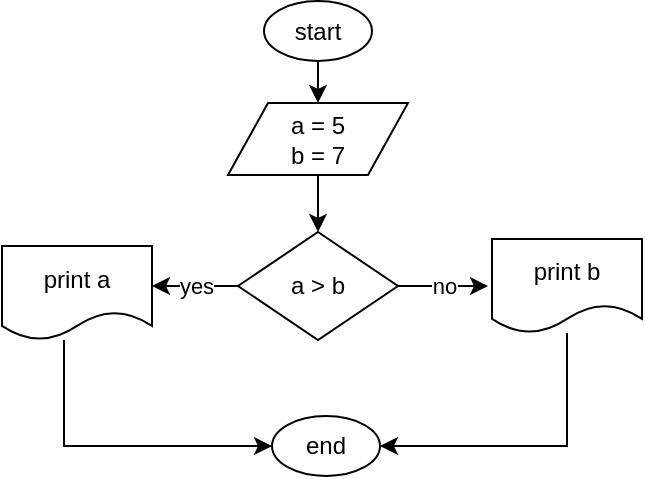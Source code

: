 <mxfile>
    <diagram id="qUZiwYRadi2rDPf4DpiT" name="Page-1">
        <mxGraphModel dx="771" dy="714" grid="0" gridSize="10" guides="1" tooltips="1" connect="1" arrows="1" fold="1" page="0" pageScale="1" pageWidth="827" pageHeight="1169" math="0" shadow="0">
            <root>
                <mxCell id="0"/>
                <mxCell id="1" parent="0"/>
                <mxCell id="4" value="" style="edgeStyle=none;html=1;entryX=0.5;entryY=0;entryDx=0;entryDy=0;" parent="1" source="2" target="5" edge="1">
                    <mxGeometry relative="1" as="geometry">
                        <mxPoint x="348" y="55.5" as="targetPoint"/>
                    </mxGeometry>
                </mxCell>
                <mxCell id="2" value="start" style="ellipse;whiteSpace=wrap;html=1;" parent="1" vertex="1">
                    <mxGeometry x="321" y="-11.5" width="54" height="30" as="geometry"/>
                </mxCell>
                <mxCell id="15" style="edgeStyle=none;html=1;entryX=0.5;entryY=0;entryDx=0;entryDy=0;" parent="1" source="5" target="9" edge="1">
                    <mxGeometry relative="1" as="geometry"/>
                </mxCell>
                <mxCell id="5" value="a = 5&lt;br&gt;b = 7" style="shape=parallelogram;perimeter=parallelogramPerimeter;whiteSpace=wrap;html=1;fixedSize=1;" parent="1" vertex="1">
                    <mxGeometry x="303" y="39.5" width="90" height="36" as="geometry"/>
                </mxCell>
                <mxCell id="12" value="yes" style="edgeStyle=none;html=1;" parent="1" source="9" edge="1">
                    <mxGeometry relative="1" as="geometry">
                        <mxPoint x="265" y="131" as="targetPoint"/>
                        <Array as="points">
                            <mxPoint x="297" y="131"/>
                        </Array>
                    </mxGeometry>
                </mxCell>
                <mxCell id="14" value="no" style="edgeStyle=none;html=1;entryX=0;entryY=0.5;entryDx=0;entryDy=0;" parent="1" source="9" edge="1">
                    <mxGeometry relative="1" as="geometry">
                        <mxPoint x="433" y="131" as="targetPoint"/>
                    </mxGeometry>
                </mxCell>
                <mxCell id="9" value="a &amp;gt; b" style="rhombus;whiteSpace=wrap;html=1;" parent="1" vertex="1">
                    <mxGeometry x="308" y="104" width="80" height="54" as="geometry"/>
                </mxCell>
                <mxCell id="19" style="edgeStyle=orthogonalEdgeStyle;html=1;entryX=0;entryY=0.5;entryDx=0;entryDy=0;rounded=0;" parent="1" source="16" target="18" edge="1">
                    <mxGeometry relative="1" as="geometry">
                        <Array as="points">
                            <mxPoint x="221" y="211"/>
                        </Array>
                    </mxGeometry>
                </mxCell>
                <mxCell id="16" value="print a" style="shape=document;whiteSpace=wrap;html=1;boundedLbl=1;" parent="1" vertex="1">
                    <mxGeometry x="190" y="111" width="75" height="47" as="geometry"/>
                </mxCell>
                <mxCell id="20" style="edgeStyle=orthogonalEdgeStyle;rounded=0;html=1;entryX=1;entryY=0.5;entryDx=0;entryDy=0;" parent="1" source="17" target="18" edge="1">
                    <mxGeometry relative="1" as="geometry">
                        <Array as="points">
                            <mxPoint x="472" y="211"/>
                        </Array>
                    </mxGeometry>
                </mxCell>
                <mxCell id="17" value="print b" style="shape=document;whiteSpace=wrap;html=1;boundedLbl=1;" parent="1" vertex="1">
                    <mxGeometry x="435" y="107.5" width="75" height="47" as="geometry"/>
                </mxCell>
                <mxCell id="18" value="end" style="ellipse;whiteSpace=wrap;html=1;" parent="1" vertex="1">
                    <mxGeometry x="325" y="196" width="54" height="30" as="geometry"/>
                </mxCell>
            </root>
        </mxGraphModel>
    </diagram>
</mxfile>